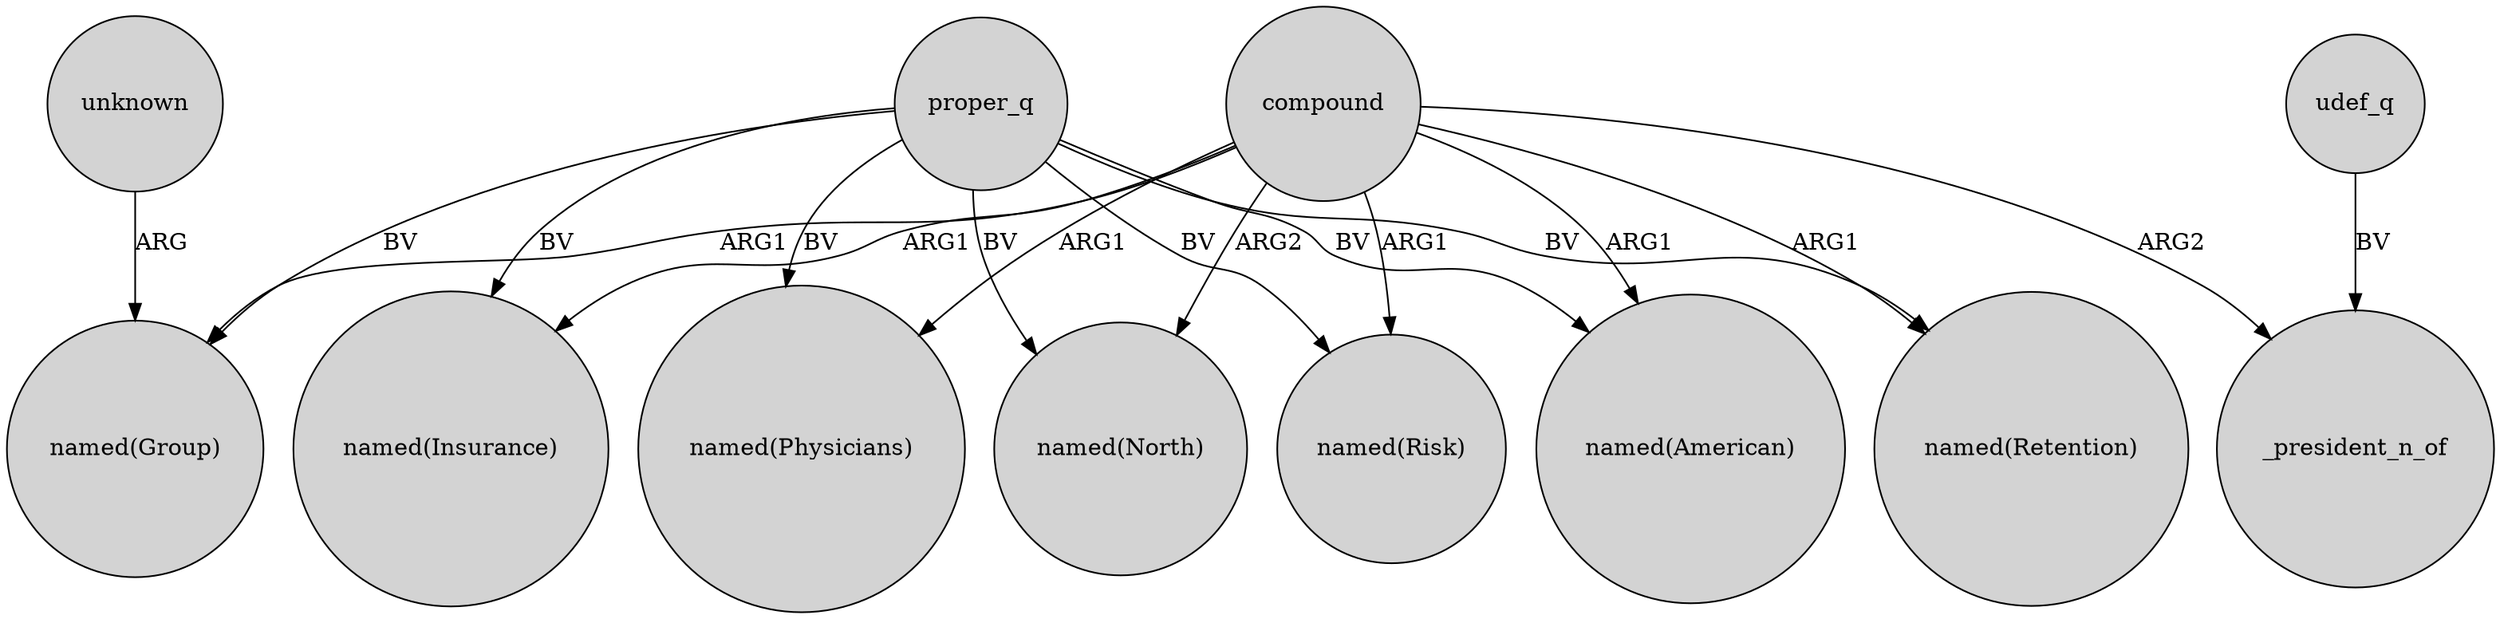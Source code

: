 digraph {
	node [shape=circle style=filled]
	proper_q -> "named(Retention)" [label=BV]
	compound -> "named(North)" [label=ARG2]
	unknown -> "named(Group)" [label=ARG]
	compound -> "named(Insurance)" [label=ARG1]
	udef_q -> _president_n_of [label=BV]
	proper_q -> "named(Group)" [label=BV]
	compound -> _president_n_of [label=ARG2]
	compound -> "named(Physicians)" [label=ARG1]
	proper_q -> "named(Physicians)" [label=BV]
	proper_q -> "named(North)" [label=BV]
	compound -> "named(Retention)" [label=ARG1]
	proper_q -> "named(Risk)" [label=BV]
	proper_q -> "named(American)" [label=BV]
	compound -> "named(Risk)" [label=ARG1]
	compound -> "named(Group)" [label=ARG1]
	compound -> "named(American)" [label=ARG1]
	proper_q -> "named(Insurance)" [label=BV]
}
